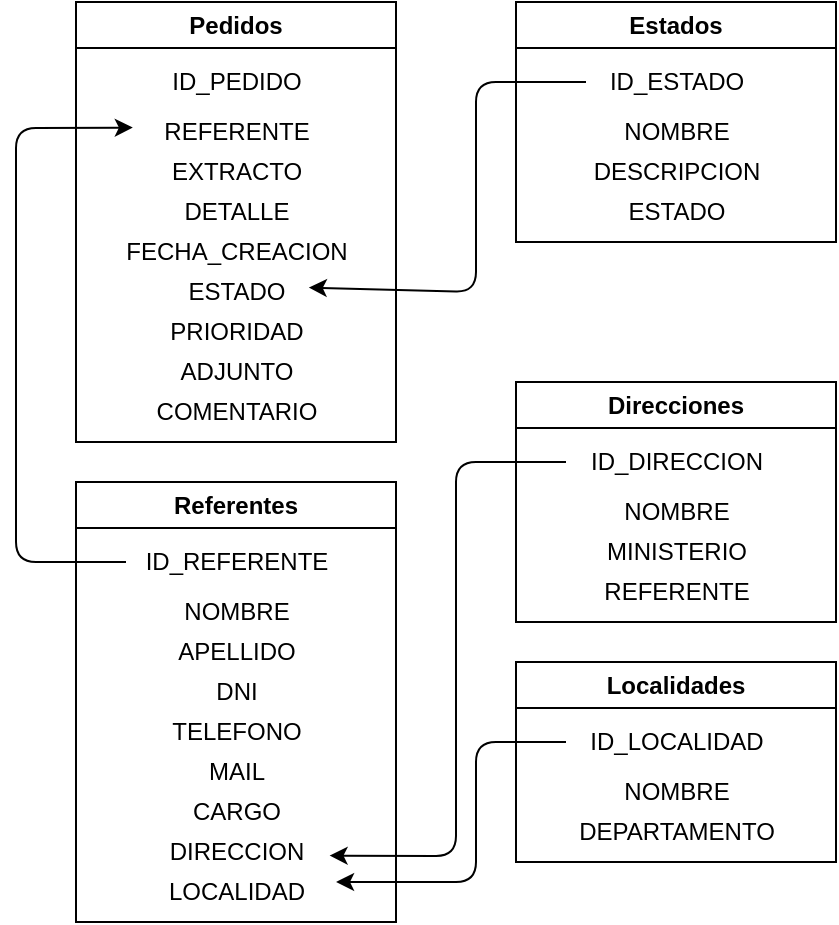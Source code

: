 <mxfile>
    <diagram id="BrnERDQRDH9oOtXQbHy2" name="Page-1">
        <mxGraphModel dx="1002" dy="563" grid="1" gridSize="10" guides="1" tooltips="1" connect="1" arrows="1" fold="1" page="1" pageScale="1" pageWidth="850" pageHeight="1100" math="0" shadow="0">
            <root>
                <mxCell id="0"/>
                <mxCell id="1" parent="0"/>
                <mxCell id="2" value="Pedidos" style="swimlane;whiteSpace=wrap;html=1;" vertex="1" parent="1">
                    <mxGeometry x="250" y="60" width="160" height="220" as="geometry"/>
                </mxCell>
                <mxCell id="3" value="ID_PEDIDO" style="text;html=1;align=center;verticalAlign=middle;resizable=0;points=[];autosize=1;strokeColor=none;fillColor=none;" vertex="1" parent="2">
                    <mxGeometry x="35" y="25" width="90" height="30" as="geometry"/>
                </mxCell>
                <mxCell id="5" value="REFERENTE" style="text;html=1;align=center;verticalAlign=middle;resizable=0;points=[];autosize=1;strokeColor=none;fillColor=none;" vertex="1" parent="2">
                    <mxGeometry x="30" y="50" width="100" height="30" as="geometry"/>
                </mxCell>
                <mxCell id="7" value="EXTRACTO" style="text;html=1;align=center;verticalAlign=middle;resizable=0;points=[];autosize=1;strokeColor=none;fillColor=none;" vertex="1" parent="2">
                    <mxGeometry x="35" y="70" width="90" height="30" as="geometry"/>
                </mxCell>
                <mxCell id="4" value="DETALLE" style="text;html=1;align=center;verticalAlign=middle;resizable=0;points=[];autosize=1;strokeColor=none;fillColor=none;" vertex="1" parent="2">
                    <mxGeometry x="40" y="90" width="80" height="30" as="geometry"/>
                </mxCell>
                <mxCell id="6" value="FECHA_CREACION" style="text;html=1;align=center;verticalAlign=middle;resizable=0;points=[];autosize=1;strokeColor=none;fillColor=none;" vertex="1" parent="2">
                    <mxGeometry x="15" y="110" width="130" height="30" as="geometry"/>
                </mxCell>
                <mxCell id="11" value="ESTADO" style="text;html=1;align=center;verticalAlign=middle;resizable=0;points=[];autosize=1;strokeColor=none;fillColor=none;" vertex="1" parent="2">
                    <mxGeometry x="45" y="130" width="70" height="30" as="geometry"/>
                </mxCell>
                <mxCell id="9" value="PRIORIDAD" style="text;html=1;align=center;verticalAlign=middle;resizable=0;points=[];autosize=1;strokeColor=none;fillColor=none;" vertex="1" parent="2">
                    <mxGeometry x="35" y="150" width="90" height="30" as="geometry"/>
                </mxCell>
                <mxCell id="12" value="ADJUNTO" style="text;html=1;align=center;verticalAlign=middle;resizable=0;points=[];autosize=1;strokeColor=none;fillColor=none;" vertex="1" parent="2">
                    <mxGeometry x="40" y="170" width="80" height="30" as="geometry"/>
                </mxCell>
                <mxCell id="10" value="COMENTARIO" style="text;html=1;align=center;verticalAlign=middle;resizable=0;points=[];autosize=1;strokeColor=none;fillColor=none;" vertex="1" parent="2">
                    <mxGeometry x="30" y="190" width="100" height="30" as="geometry"/>
                </mxCell>
                <mxCell id="13" value="Estados" style="swimlane;whiteSpace=wrap;html=1;" vertex="1" parent="1">
                    <mxGeometry x="470" y="60" width="160" height="120" as="geometry"/>
                </mxCell>
                <mxCell id="14" value="ID_ESTADO" style="text;html=1;align=center;verticalAlign=middle;resizable=0;points=[];autosize=1;strokeColor=none;fillColor=none;" vertex="1" parent="13">
                    <mxGeometry x="35" y="25" width="90" height="30" as="geometry"/>
                </mxCell>
                <mxCell id="15" value="NOMBRE" style="text;html=1;align=center;verticalAlign=middle;resizable=0;points=[];autosize=1;strokeColor=none;fillColor=none;" vertex="1" parent="13">
                    <mxGeometry x="40" y="50" width="80" height="30" as="geometry"/>
                </mxCell>
                <mxCell id="16" value="DESCRIPCION" style="text;html=1;align=center;verticalAlign=middle;resizable=0;points=[];autosize=1;strokeColor=none;fillColor=none;" vertex="1" parent="13">
                    <mxGeometry x="25" y="70" width="110" height="30" as="geometry"/>
                </mxCell>
                <mxCell id="17" value="ESTADO" style="text;html=1;align=center;verticalAlign=middle;resizable=0;points=[];autosize=1;strokeColor=none;fillColor=none;" vertex="1" parent="13">
                    <mxGeometry x="45" y="90" width="70" height="30" as="geometry"/>
                </mxCell>
                <mxCell id="23" value="Direcciones" style="swimlane;whiteSpace=wrap;html=1;" vertex="1" parent="1">
                    <mxGeometry x="470" y="250" width="160" height="120" as="geometry"/>
                </mxCell>
                <mxCell id="24" value="ID_DIRECCION" style="text;html=1;align=center;verticalAlign=middle;resizable=0;points=[];autosize=1;strokeColor=none;fillColor=none;" vertex="1" parent="23">
                    <mxGeometry x="25" y="25" width="110" height="30" as="geometry"/>
                </mxCell>
                <mxCell id="25" value="NOMBRE" style="text;html=1;align=center;verticalAlign=middle;resizable=0;points=[];autosize=1;strokeColor=none;fillColor=none;" vertex="1" parent="23">
                    <mxGeometry x="40" y="50" width="80" height="30" as="geometry"/>
                </mxCell>
                <mxCell id="26" value="MINISTERIO" style="text;html=1;align=center;verticalAlign=middle;resizable=0;points=[];autosize=1;strokeColor=none;fillColor=none;" vertex="1" parent="23">
                    <mxGeometry x="35" y="70" width="90" height="30" as="geometry"/>
                </mxCell>
                <mxCell id="27" value="REFERENTE" style="text;html=1;align=center;verticalAlign=middle;resizable=0;points=[];autosize=1;strokeColor=none;fillColor=none;" vertex="1" parent="23">
                    <mxGeometry x="30" y="90" width="100" height="30" as="geometry"/>
                </mxCell>
                <mxCell id="28" value="Referentes" style="swimlane;whiteSpace=wrap;html=1;" vertex="1" parent="1">
                    <mxGeometry x="250" y="300" width="160" height="220" as="geometry"/>
                </mxCell>
                <mxCell id="29" value="ID_REFERENTE" style="text;html=1;align=center;verticalAlign=middle;resizable=0;points=[];autosize=1;strokeColor=none;fillColor=none;" vertex="1" parent="28">
                    <mxGeometry x="25" y="25" width="110" height="30" as="geometry"/>
                </mxCell>
                <mxCell id="30" value="NOMBRE" style="text;html=1;align=center;verticalAlign=middle;resizable=0;points=[];autosize=1;strokeColor=none;fillColor=none;" vertex="1" parent="28">
                    <mxGeometry x="40" y="50" width="80" height="30" as="geometry"/>
                </mxCell>
                <mxCell id="31" value="APELLIDO" style="text;html=1;align=center;verticalAlign=middle;resizable=0;points=[];autosize=1;strokeColor=none;fillColor=none;" vertex="1" parent="28">
                    <mxGeometry x="40" y="70" width="80" height="30" as="geometry"/>
                </mxCell>
                <mxCell id="32" value="DNI" style="text;html=1;align=center;verticalAlign=middle;resizable=0;points=[];autosize=1;strokeColor=none;fillColor=none;" vertex="1" parent="28">
                    <mxGeometry x="60" y="90" width="40" height="30" as="geometry"/>
                </mxCell>
                <mxCell id="33" value="TELEFONO" style="text;html=1;align=center;verticalAlign=middle;resizable=0;points=[];autosize=1;strokeColor=none;fillColor=none;" vertex="1" parent="28">
                    <mxGeometry x="35" y="110" width="90" height="30" as="geometry"/>
                </mxCell>
                <mxCell id="34" value="MAIL" style="text;html=1;align=center;verticalAlign=middle;resizable=0;points=[];autosize=1;strokeColor=none;fillColor=none;" vertex="1" parent="28">
                    <mxGeometry x="55" y="130" width="50" height="30" as="geometry"/>
                </mxCell>
                <mxCell id="35" value="CARGO" style="text;html=1;align=center;verticalAlign=middle;resizable=0;points=[];autosize=1;strokeColor=none;fillColor=none;" vertex="1" parent="28">
                    <mxGeometry x="45" y="150" width="70" height="30" as="geometry"/>
                </mxCell>
                <mxCell id="36" value="DIRECCION" style="text;html=1;align=center;verticalAlign=middle;resizable=0;points=[];autosize=1;strokeColor=none;fillColor=none;" vertex="1" parent="28">
                    <mxGeometry x="35" y="170" width="90" height="30" as="geometry"/>
                </mxCell>
                <mxCell id="45" value="LOCALIDAD" style="text;html=1;align=center;verticalAlign=middle;resizable=0;points=[];autosize=1;strokeColor=none;fillColor=none;" vertex="1" parent="28">
                    <mxGeometry x="35" y="190" width="90" height="30" as="geometry"/>
                </mxCell>
                <mxCell id="41" value="Localidades" style="swimlane;whiteSpace=wrap;html=1;" vertex="1" parent="1">
                    <mxGeometry x="470" y="390" width="160" height="100" as="geometry"/>
                </mxCell>
                <mxCell id="42" value="ID_LOCALIDAD" style="text;html=1;align=center;verticalAlign=middle;resizable=0;points=[];autosize=1;strokeColor=none;fillColor=none;" vertex="1" parent="41">
                    <mxGeometry x="25" y="25" width="110" height="30" as="geometry"/>
                </mxCell>
                <mxCell id="43" value="NOMBRE" style="text;html=1;align=center;verticalAlign=middle;resizable=0;points=[];autosize=1;strokeColor=none;fillColor=none;" vertex="1" parent="41">
                    <mxGeometry x="40" y="50" width="80" height="30" as="geometry"/>
                </mxCell>
                <mxCell id="44" value="DEPARTAMENTO" style="text;html=1;align=center;verticalAlign=middle;resizable=0;points=[];autosize=1;strokeColor=none;fillColor=none;" vertex="1" parent="41">
                    <mxGeometry x="20" y="70" width="120" height="30" as="geometry"/>
                </mxCell>
                <mxCell id="47" value="" style="edgeStyle=none;html=1;entryX=1.02;entryY=0.427;entryDx=0;entryDy=0;entryPerimeter=0;" edge="1" parent="1" source="14" target="11">
                    <mxGeometry relative="1" as="geometry">
                        <mxPoint x="210" y="100" as="targetPoint"/>
                        <Array as="points">
                            <mxPoint x="450" y="100"/>
                            <mxPoint x="450" y="205"/>
                        </Array>
                    </mxGeometry>
                </mxCell>
                <mxCell id="48" style="edgeStyle=none;html=1;entryX=1.02;entryY=0.56;entryDx=0;entryDy=0;entryPerimeter=0;" edge="1" parent="1" source="24" target="36">
                    <mxGeometry relative="1" as="geometry">
                        <Array as="points">
                            <mxPoint x="440" y="290"/>
                            <mxPoint x="440" y="487"/>
                        </Array>
                    </mxGeometry>
                </mxCell>
                <mxCell id="49" style="edgeStyle=none;html=1;entryX=1.056;entryY=0.333;entryDx=0;entryDy=0;entryPerimeter=0;" edge="1" parent="1" source="42" target="45">
                    <mxGeometry relative="1" as="geometry">
                        <Array as="points">
                            <mxPoint x="450" y="430"/>
                            <mxPoint x="450" y="500"/>
                        </Array>
                    </mxGeometry>
                </mxCell>
                <mxCell id="50" style="edgeStyle=none;html=1;entryX=-0.016;entryY=0.427;entryDx=0;entryDy=0;entryPerimeter=0;" edge="1" parent="1" source="29" target="5">
                    <mxGeometry relative="1" as="geometry">
                        <Array as="points">
                            <mxPoint x="220" y="340"/>
                            <mxPoint x="220" y="123"/>
                        </Array>
                    </mxGeometry>
                </mxCell>
            </root>
        </mxGraphModel>
    </diagram>
</mxfile>